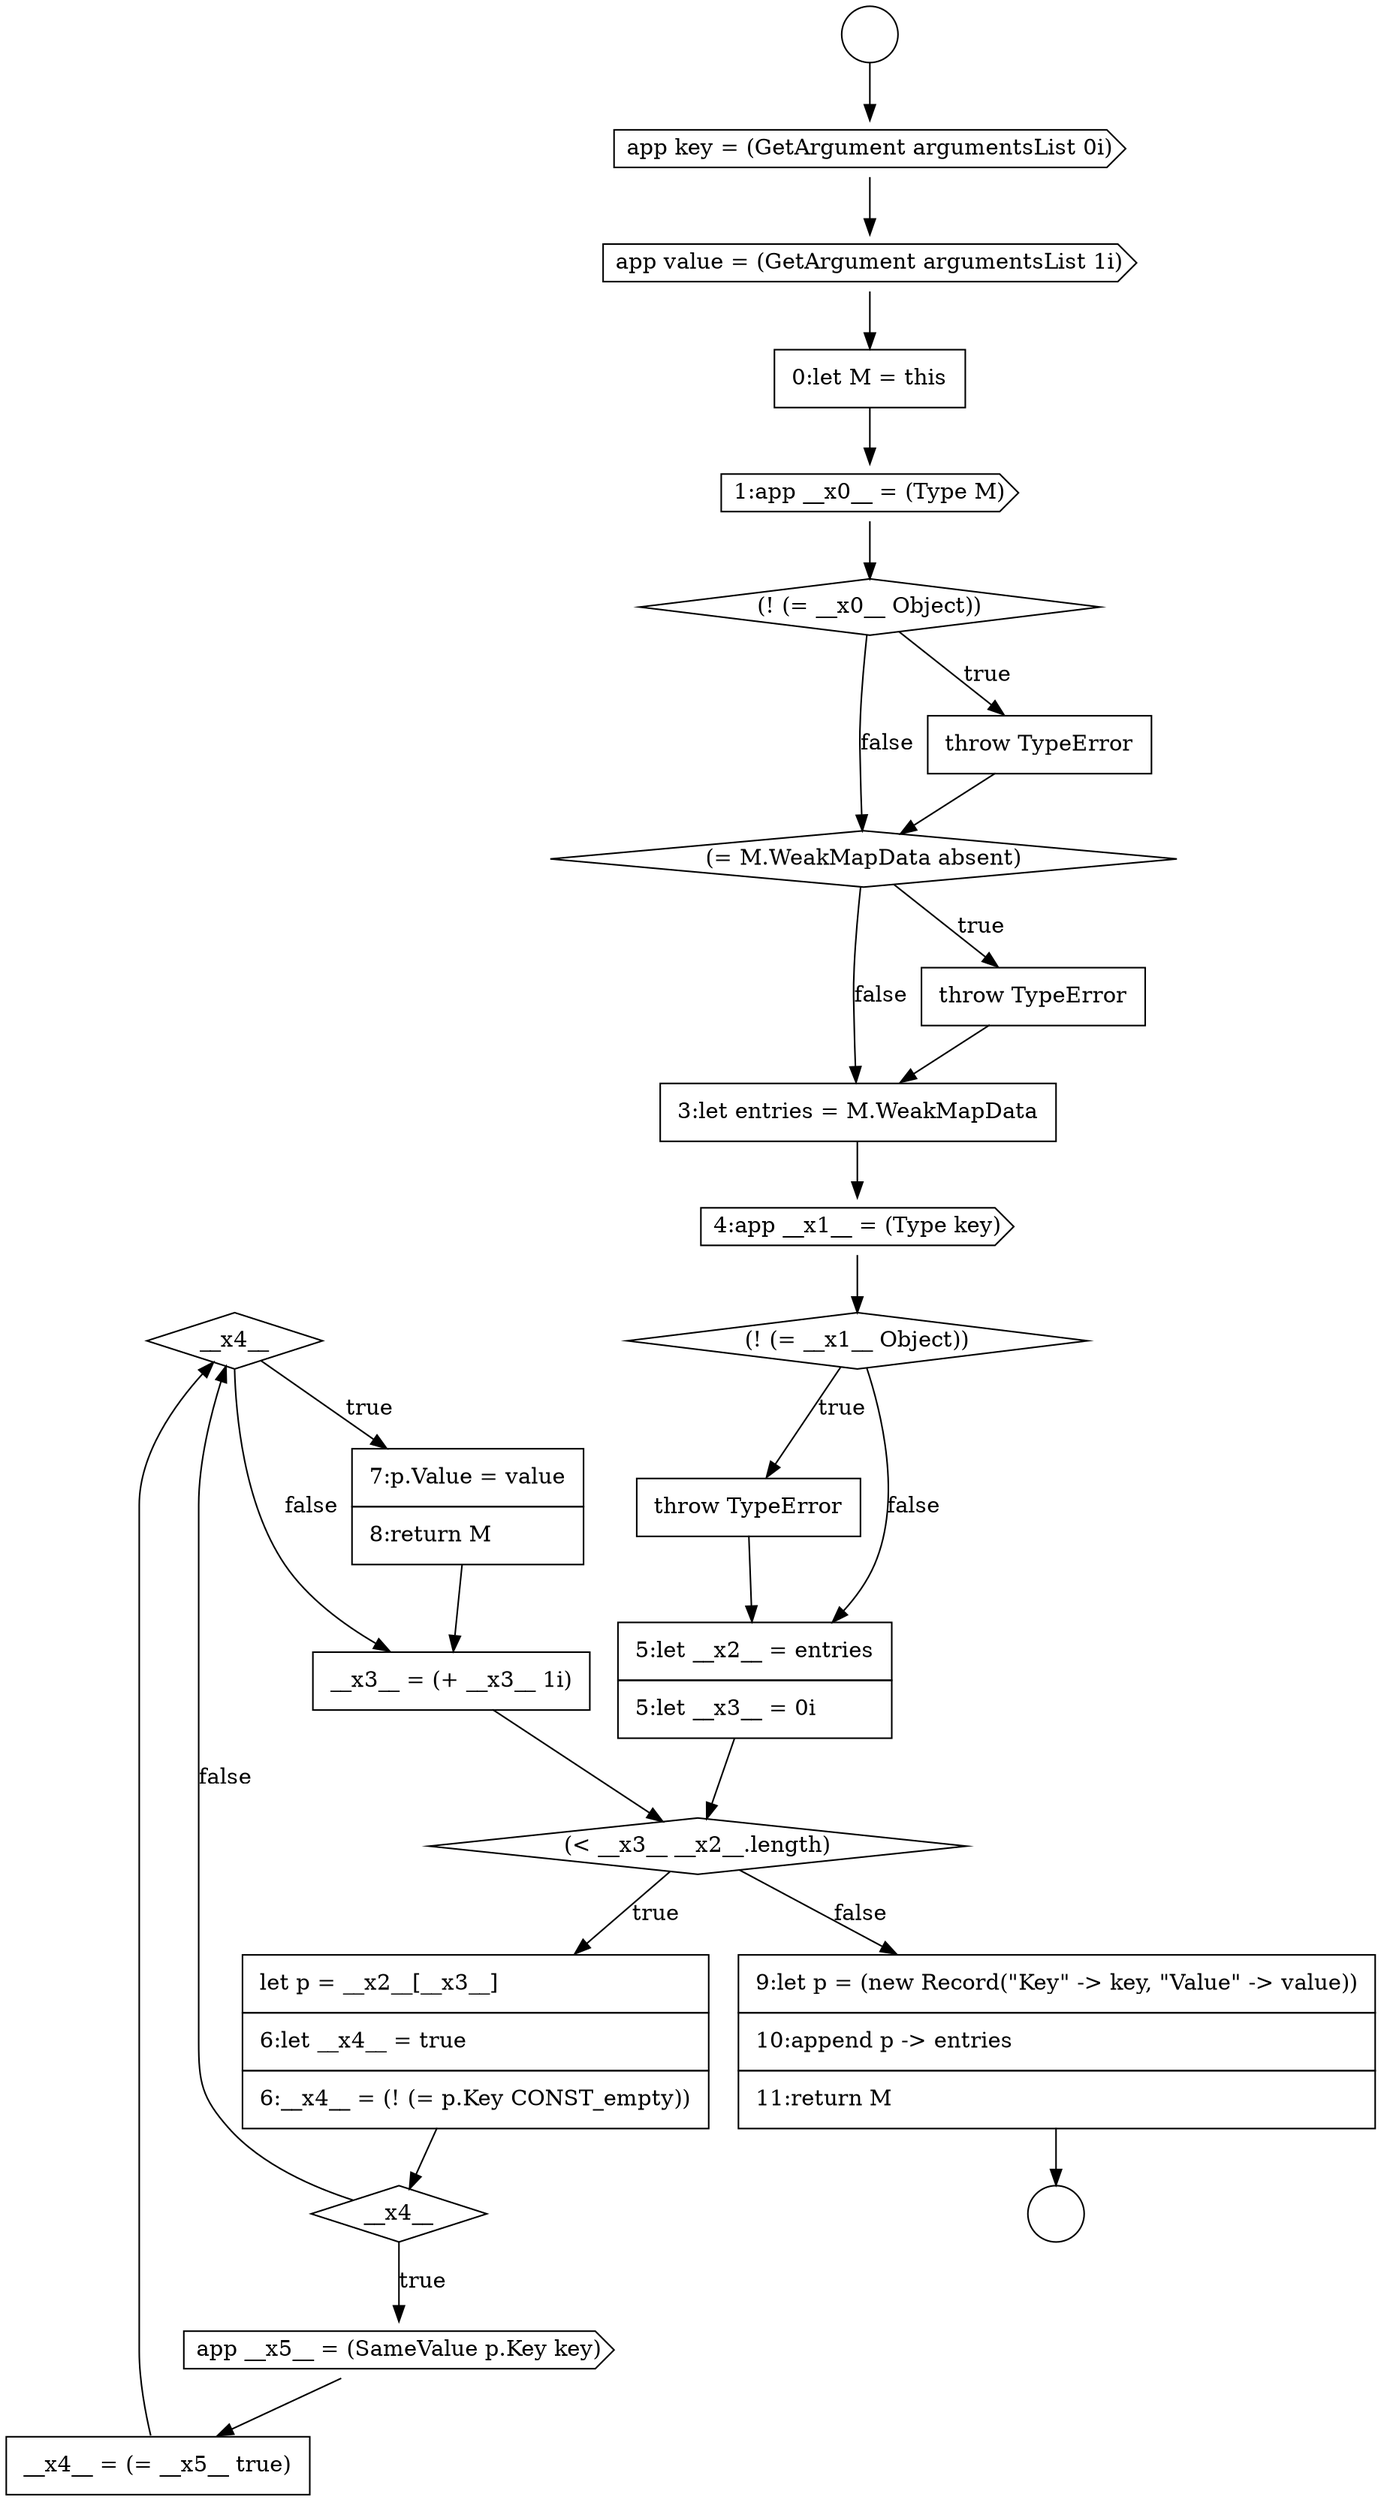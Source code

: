 digraph {
  node15242 [shape=diamond, label=<<font color="black">__x4__</font>> color="black" fillcolor="white" style=filled]
  node15225 [shape=cds, label=<<font color="black">app value = (GetArgument argumentsList 1i)</font>> color="black" fillcolor="white" style=filled]
  node15235 [shape=none, margin=0, label=<<font color="black">
    <table border="0" cellborder="1" cellspacing="0" cellpadding="10">
      <tr><td align="left">throw TypeError</td></tr>
    </table>
  </font>> color="black" fillcolor="white" style=filled]
  node15226 [shape=none, margin=0, label=<<font color="black">
    <table border="0" cellborder="1" cellspacing="0" cellpadding="10">
      <tr><td align="left">0:let M = this</td></tr>
    </table>
  </font>> color="black" fillcolor="white" style=filled]
  node15224 [shape=cds, label=<<font color="black">app key = (GetArgument argumentsList 0i)</font>> color="black" fillcolor="white" style=filled]
  node15244 [shape=none, margin=0, label=<<font color="black">
    <table border="0" cellborder="1" cellspacing="0" cellpadding="10">
      <tr><td align="left">__x3__ = (+ __x3__ 1i)</td></tr>
    </table>
  </font>> color="black" fillcolor="white" style=filled]
  node15237 [shape=diamond, label=<<font color="black">(&lt; __x3__ __x2__.length)</font>> color="black" fillcolor="white" style=filled]
  node15227 [shape=cds, label=<<font color="black">1:app __x0__ = (Type M)</font>> color="black" fillcolor="white" style=filled]
  node15233 [shape=cds, label=<<font color="black">4:app __x1__ = (Type key)</font>> color="black" fillcolor="white" style=filled]
  node15223 [shape=circle label=" " color="black" fillcolor="white" style=filled]
  node15228 [shape=diamond, label=<<font color="black">(! (= __x0__ Object))</font>> color="black" fillcolor="white" style=filled]
  node15230 [shape=diamond, label=<<font color="black">(= M.WeakMapData absent)</font>> color="black" fillcolor="white" style=filled]
  node15236 [shape=none, margin=0, label=<<font color="black">
    <table border="0" cellborder="1" cellspacing="0" cellpadding="10">
      <tr><td align="left">5:let __x2__ = entries</td></tr>
      <tr><td align="left">5:let __x3__ = 0i</td></tr>
    </table>
  </font>> color="black" fillcolor="white" style=filled]
  node15245 [shape=none, margin=0, label=<<font color="black">
    <table border="0" cellborder="1" cellspacing="0" cellpadding="10">
      <tr><td align="left">9:let p = (new Record(&quot;Key&quot; -&gt; key, &quot;Value&quot; -&gt; value))</td></tr>
      <tr><td align="left">10:append p -&gt; entries</td></tr>
      <tr><td align="left">11:return M</td></tr>
    </table>
  </font>> color="black" fillcolor="white" style=filled]
  node15222 [shape=circle label=" " color="black" fillcolor="white" style=filled]
  node15239 [shape=diamond, label=<<font color="black">__x4__</font>> color="black" fillcolor="white" style=filled]
  node15229 [shape=none, margin=0, label=<<font color="black">
    <table border="0" cellborder="1" cellspacing="0" cellpadding="10">
      <tr><td align="left">throw TypeError</td></tr>
    </table>
  </font>> color="black" fillcolor="white" style=filled]
  node15231 [shape=none, margin=0, label=<<font color="black">
    <table border="0" cellborder="1" cellspacing="0" cellpadding="10">
      <tr><td align="left">throw TypeError</td></tr>
    </table>
  </font>> color="black" fillcolor="white" style=filled]
  node15243 [shape=none, margin=0, label=<<font color="black">
    <table border="0" cellborder="1" cellspacing="0" cellpadding="10">
      <tr><td align="left">7:p.Value = value</td></tr>
      <tr><td align="left">8:return M</td></tr>
    </table>
  </font>> color="black" fillcolor="white" style=filled]
  node15238 [shape=none, margin=0, label=<<font color="black">
    <table border="0" cellborder="1" cellspacing="0" cellpadding="10">
      <tr><td align="left">let p = __x2__[__x3__]</td></tr>
      <tr><td align="left">6:let __x4__ = true</td></tr>
      <tr><td align="left">6:__x4__ = (! (= p.Key CONST_empty))</td></tr>
    </table>
  </font>> color="black" fillcolor="white" style=filled]
  node15234 [shape=diamond, label=<<font color="black">(! (= __x1__ Object))</font>> color="black" fillcolor="white" style=filled]
  node15232 [shape=none, margin=0, label=<<font color="black">
    <table border="0" cellborder="1" cellspacing="0" cellpadding="10">
      <tr><td align="left">3:let entries = M.WeakMapData</td></tr>
    </table>
  </font>> color="black" fillcolor="white" style=filled]
  node15241 [shape=none, margin=0, label=<<font color="black">
    <table border="0" cellborder="1" cellspacing="0" cellpadding="10">
      <tr><td align="left">__x4__ = (= __x5__ true)</td></tr>
    </table>
  </font>> color="black" fillcolor="white" style=filled]
  node15240 [shape=cds, label=<<font color="black">app __x5__ = (SameValue p.Key key)</font>> color="black" fillcolor="white" style=filled]
  node15225 -> node15226 [ color="black"]
  node15240 -> node15241 [ color="black"]
  node15222 -> node15224 [ color="black"]
  node15227 -> node15228 [ color="black"]
  node15244 -> node15237 [ color="black"]
  node15228 -> node15229 [label=<<font color="black">true</font>> color="black"]
  node15228 -> node15230 [label=<<font color="black">false</font>> color="black"]
  node15234 -> node15235 [label=<<font color="black">true</font>> color="black"]
  node15234 -> node15236 [label=<<font color="black">false</font>> color="black"]
  node15241 -> node15242 [ color="black"]
  node15230 -> node15231 [label=<<font color="black">true</font>> color="black"]
  node15230 -> node15232 [label=<<font color="black">false</font>> color="black"]
  node15232 -> node15233 [ color="black"]
  node15236 -> node15237 [ color="black"]
  node15238 -> node15239 [ color="black"]
  node15231 -> node15232 [ color="black"]
  node15243 -> node15244 [ color="black"]
  node15224 -> node15225 [ color="black"]
  node15226 -> node15227 [ color="black"]
  node15233 -> node15234 [ color="black"]
  node15239 -> node15240 [label=<<font color="black">true</font>> color="black"]
  node15239 -> node15242 [label=<<font color="black">false</font>> color="black"]
  node15229 -> node15230 [ color="black"]
  node15235 -> node15236 [ color="black"]
  node15242 -> node15243 [label=<<font color="black">true</font>> color="black"]
  node15242 -> node15244 [label=<<font color="black">false</font>> color="black"]
  node15237 -> node15238 [label=<<font color="black">true</font>> color="black"]
  node15237 -> node15245 [label=<<font color="black">false</font>> color="black"]
  node15245 -> node15223 [ color="black"]
}
